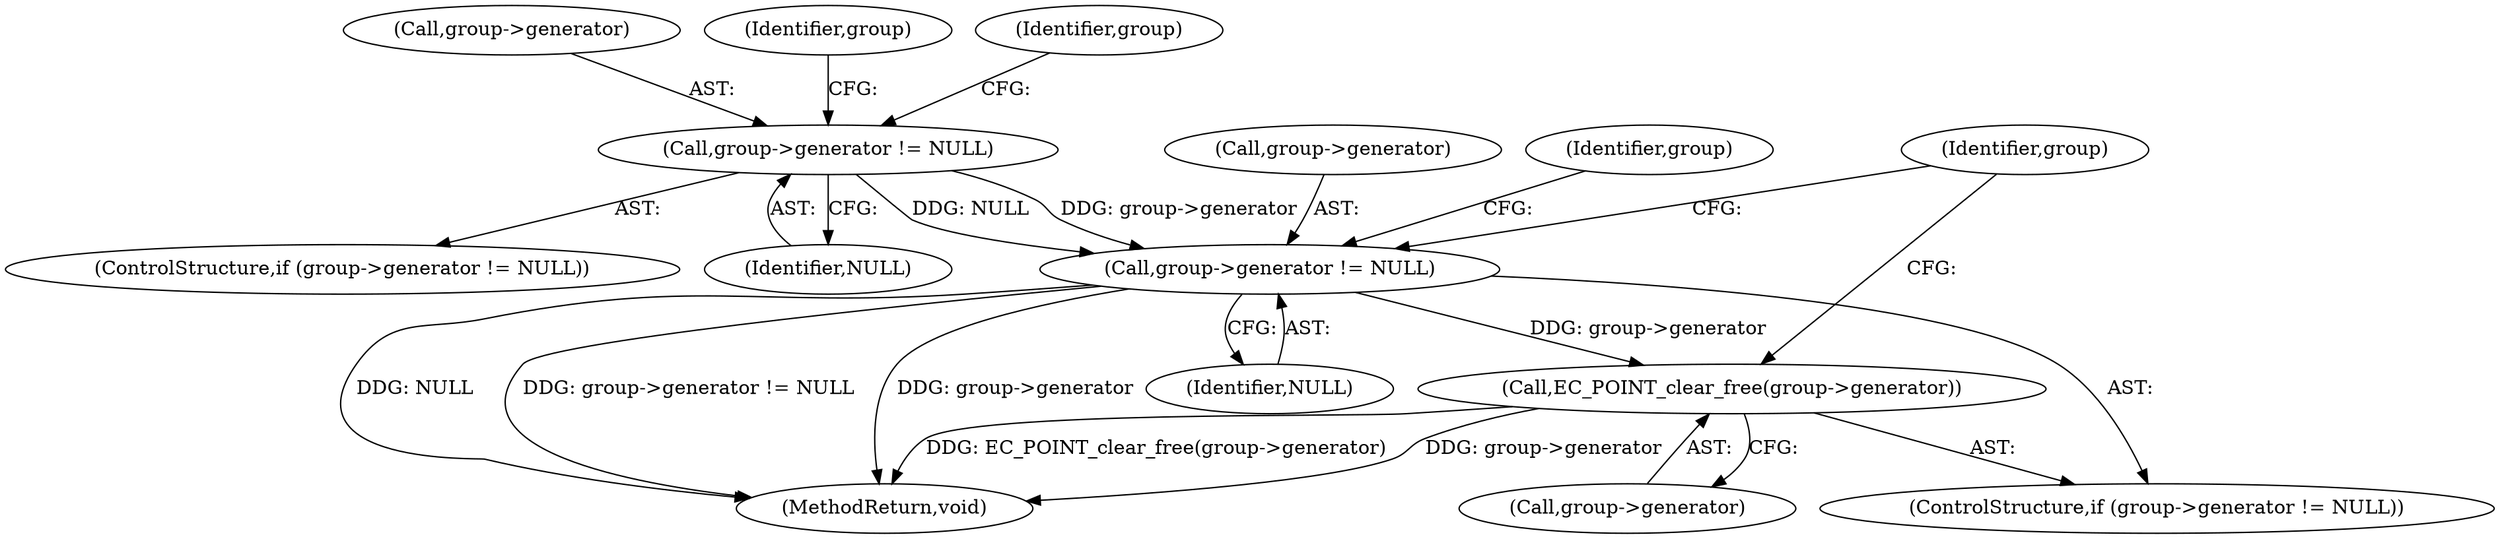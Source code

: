 digraph "0_openssl_8aed2a7548362e88e84a7feb795a3a97e8395008@API" {
"1000158" [label="(Call,EC_POINT_clear_free(group->generator))"];
"1000153" [label="(Call,group->generator != NULL)"];
"1000134" [label="(Call,group->generator != NULL)"];
"1000133" [label="(ControlStructure,if (group->generator != NULL))"];
"1000165" [label="(Identifier,group)"];
"1000135" [label="(Call,group->generator)"];
"1000153" [label="(Call,group->generator != NULL)"];
"1000174" [label="(MethodReturn,void)"];
"1000157" [label="(Identifier,NULL)"];
"1000159" [label="(Call,group->generator)"];
"1000134" [label="(Call,group->generator != NULL)"];
"1000160" [label="(Identifier,group)"];
"1000152" [label="(ControlStructure,if (group->generator != NULL))"];
"1000138" [label="(Identifier,NULL)"];
"1000146" [label="(Identifier,group)"];
"1000142" [label="(Identifier,group)"];
"1000154" [label="(Call,group->generator)"];
"1000158" [label="(Call,EC_POINT_clear_free(group->generator))"];
"1000158" -> "1000152"  [label="AST: "];
"1000158" -> "1000159"  [label="CFG: "];
"1000159" -> "1000158"  [label="AST: "];
"1000165" -> "1000158"  [label="CFG: "];
"1000158" -> "1000174"  [label="DDG: group->generator"];
"1000158" -> "1000174"  [label="DDG: EC_POINT_clear_free(group->generator)"];
"1000153" -> "1000158"  [label="DDG: group->generator"];
"1000153" -> "1000152"  [label="AST: "];
"1000153" -> "1000157"  [label="CFG: "];
"1000154" -> "1000153"  [label="AST: "];
"1000157" -> "1000153"  [label="AST: "];
"1000160" -> "1000153"  [label="CFG: "];
"1000165" -> "1000153"  [label="CFG: "];
"1000153" -> "1000174"  [label="DDG: NULL"];
"1000153" -> "1000174"  [label="DDG: group->generator != NULL"];
"1000153" -> "1000174"  [label="DDG: group->generator"];
"1000134" -> "1000153"  [label="DDG: group->generator"];
"1000134" -> "1000153"  [label="DDG: NULL"];
"1000134" -> "1000133"  [label="AST: "];
"1000134" -> "1000138"  [label="CFG: "];
"1000135" -> "1000134"  [label="AST: "];
"1000138" -> "1000134"  [label="AST: "];
"1000142" -> "1000134"  [label="CFG: "];
"1000146" -> "1000134"  [label="CFG: "];
}
